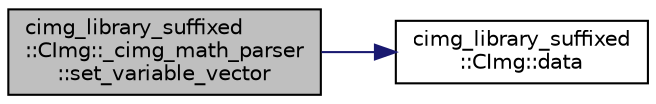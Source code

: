 digraph "cimg_library_suffixed::CImg::_cimg_math_parser::set_variable_vector"
{
  edge [fontname="Helvetica",fontsize="10",labelfontname="Helvetica",labelfontsize="10"];
  node [fontname="Helvetica",fontsize="10",shape=record];
  rankdir="LR";
  Node1280 [label="cimg_library_suffixed\l::CImg::_cimg_math_parser\l::set_variable_vector",height=0.2,width=0.4,color="black", fillcolor="grey75", style="filled", fontcolor="black"];
  Node1280 -> Node1281 [color="midnightblue",fontsize="10",style="solid",fontname="Helvetica"];
  Node1281 [label="cimg_library_suffixed\l::CImg::data",height=0.2,width=0.4,color="black", fillcolor="white", style="filled",URL="$structcimg__library__suffixed_1_1_c_img.html#a5a062592b78f33dd2813cc59985e61a2",tooltip="Return a pointer to the first pixel value. "];
}
